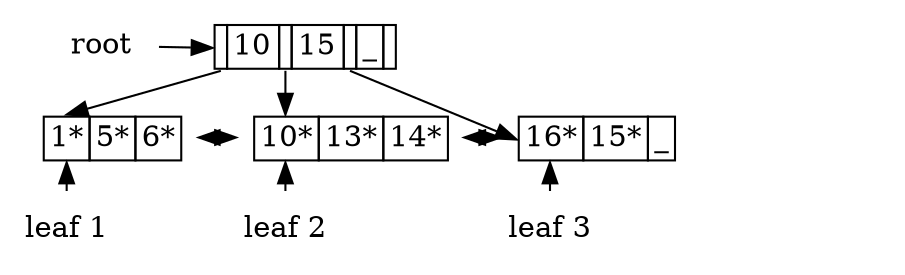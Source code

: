 digraph G
{
    splines=false
    ranksep="0.1"
    nodespe="0.1"
    root_node
    [
        shape = none
        label = <<table border="0" cellborder="1" cellspacing="0">
                    <tr>
                        <td port="connector0"></td>
                        <td port="key0">10</td>
                        <td port="connector1"></td>
                        <td port="key1">15</td>
                        <td port="connector2"></td>
                        <td port="key2">_</td>
                        <td port="connector3"></td>
                    </tr>
                </table>>
    ]
    leaf_node_1
    [
        shape = none
        label = <<table border="0" cellborder="1" cellspacing="0">
                    <tr>
                        <td port="key0">1*</td>
                        <td port="key1">5*</td>
                        <td port="key2">6*</td>
                    </tr>
                </table>>
    ]
    leaf_node_2
    [
        shape = none
        label = <<table border="0" cellborder="1" cellspacing="0">
                    <tr>
                        <td port="key0">10*</td>
                        <td port="key1">13*</td>
                        <td port="key2">14*</td>
                    </tr>
                </table>>
    ]
    leaf_node_3
    [
        shape = none
        label = <<table border="0" cellborder="1" cellspacing="0">
                    <tr>
                        <td port="key0">16*</td>
                        <td port="key1">15*</td>
                        <td port="key2">_</td>
                    </tr>
                </table>>
    ]

    root_label [ shape = none label="root" ]
    root_label -> root_node:"connector0"

    root_node:"connector0" -> leaf_node_1:"key0" 
    root_node:"connector1" -> leaf_node_2:"key0"
    root_node:"connector2" -> leaf_node_3:"key0" 

    // leaf labels
    leaf_label_1 [ shape=none label="leaf 1"]
    leaf_label_1 -> leaf_node_1:"key0"
    leaf_label_2 [ shape=none label="leaf 2"]
    leaf_label_2 -> leaf_node_2:"key0"
    leaf_label_3 [ shape=none label="leaf 3"]
    leaf_label_3 -> leaf_node_3:"key0"

    // make invisible ranks
    leaves [style=invisible]
    leaves -> leaf_label_1 -> leaf_label_2 -> leaf_label_3 [style=invis constraint=false];
    leaf_node_1 -> leaf_node_2 -> leaf_node_3 [dir="both" constraint=false];

    {rank=min; root_label root_node}
    {rank=same; leaf_node_1 leaf_node_2 leaf_node_3}
    {rank=max; leaf_label_1 leaf_label_2 leaf_label_3 }
}
